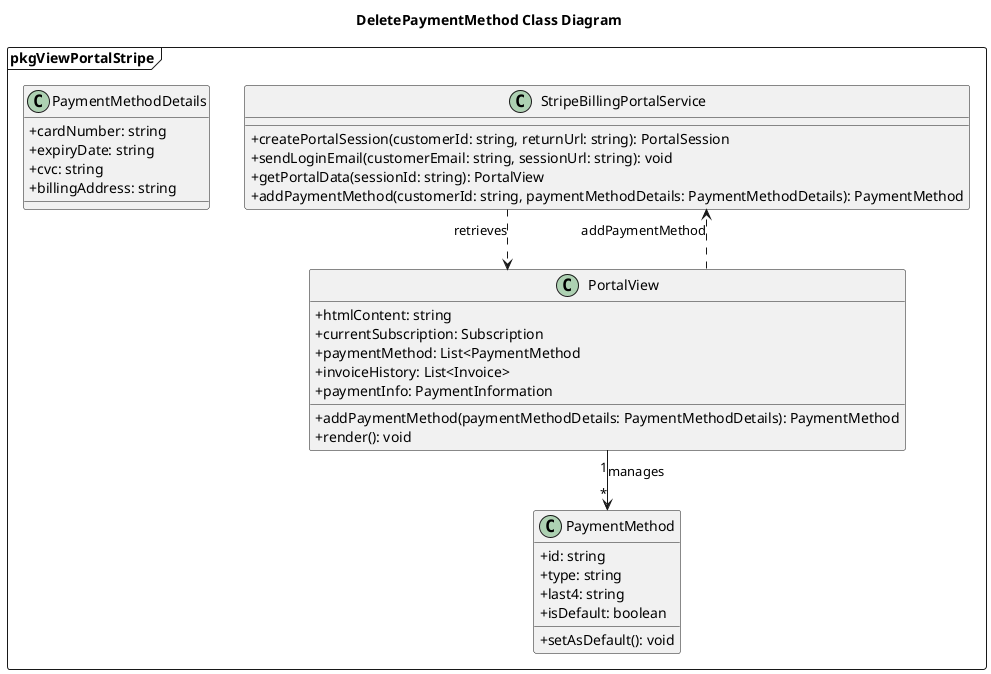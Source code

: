 @startuml DeletePaymentMethod
Title DeletePaymentMethod Class Diagram
skinparam classAttributeIconSize 0
skinparam linetype ortho
package pkgViewPortalStripe <<Frame>> {
  class StripeBillingPortalService {
    + createPortalSession(customerId: string, returnUrl: string): PortalSession
    + sendLoginEmail(customerEmail: string, sessionUrl: string): void
    + getPortalData(sessionId: string): PortalView
    + addPaymentMethod(customerId: string, paymentMethodDetails: PaymentMethodDetails): PaymentMethod
  }

  class PortalView {
    + htmlContent: string
    + currentSubscription: Subscription
    + paymentMethod: List<PaymentMethod
    + invoiceHistory: List<Invoice>
    + paymentInfo: PaymentInformation
    + addPaymentMethod(paymentMethodDetails: PaymentMethodDetails): PaymentMethod
    + render(): void
  }

  class PaymentMethod {
    + id: string
    + type: string
    + last4: string
    + isDefault: boolean
    + setAsDefault(): void
  }

  class PaymentMethodDetails {
    + cardNumber: string
    + expiryDate: string
    + cvc: string
    + billingAddress: string
  }

  StripeBillingPortalService ..> PortalView : retrieves
  PortalView "1" --> "*" PaymentMethod : manages
  PortalView ..> StripeBillingPortalService : addPaymentMethod
}
@enduml

' Quy trình hoạt động
' Tạo phiên truy cập View Portal:

' Người dùng đăng nhập và được chuyển đến trang view portal thông qua dịch vụ StripeBillingPortalService.createPortalSession.
' Dịch vụ này trả về một đối tượng PortalSession chứa thông tin URL phiên.
' Truy xuất thông tin cổng:

' StripeBillingPortalService.getPortalData được gọi để tải dữ liệu hiển thị trên view portal, bao gồm danh sách phương thức thanh toán hiện tại.
' Người dùng yêu cầu thêm phương thức thanh toán:

' Người dùng nhập thông tin chi tiết về thẻ hoặc phương thức thanh toán mới vào giao diện (ví dụ: số thẻ, ngày hết hạn, địa chỉ thanh toán).
' Xử lý thêm phương thức thanh toán trong PortalView:

' Giao diện gọi hàm PortalView.addPaymentMethod, nhận dữ liệu PaymentMethodDetails.
' Hàm này gửi yêu cầu tới dịch vụ StripeBillingPortalService.addPaymentMethod.
' Thêm phương thức thanh toán qua StripeBillingPortalService:

' addPaymentMethod xử lý logic phía backend, sử dụng API Stripe để thêm phương thức thanh toán mới vào hồ sơ khách hàng.
' Stripe API xác minh thông tin thẻ, kiểm tra tính hợp lệ (như mã CVC, số thẻ), và nếu hợp lệ, thêm phương thức vào tài khoản Stripe của khách hàng.
' Kết quả trả về:

' API trả về thông tin của phương thức thanh toán mới được tạo (PaymentMethod).
' Dịch vụ trả kết quả cho PortalView, nơi thông tin này được thêm vào danh sách phương thức thanh toán và hiển thị trên giao diện.
